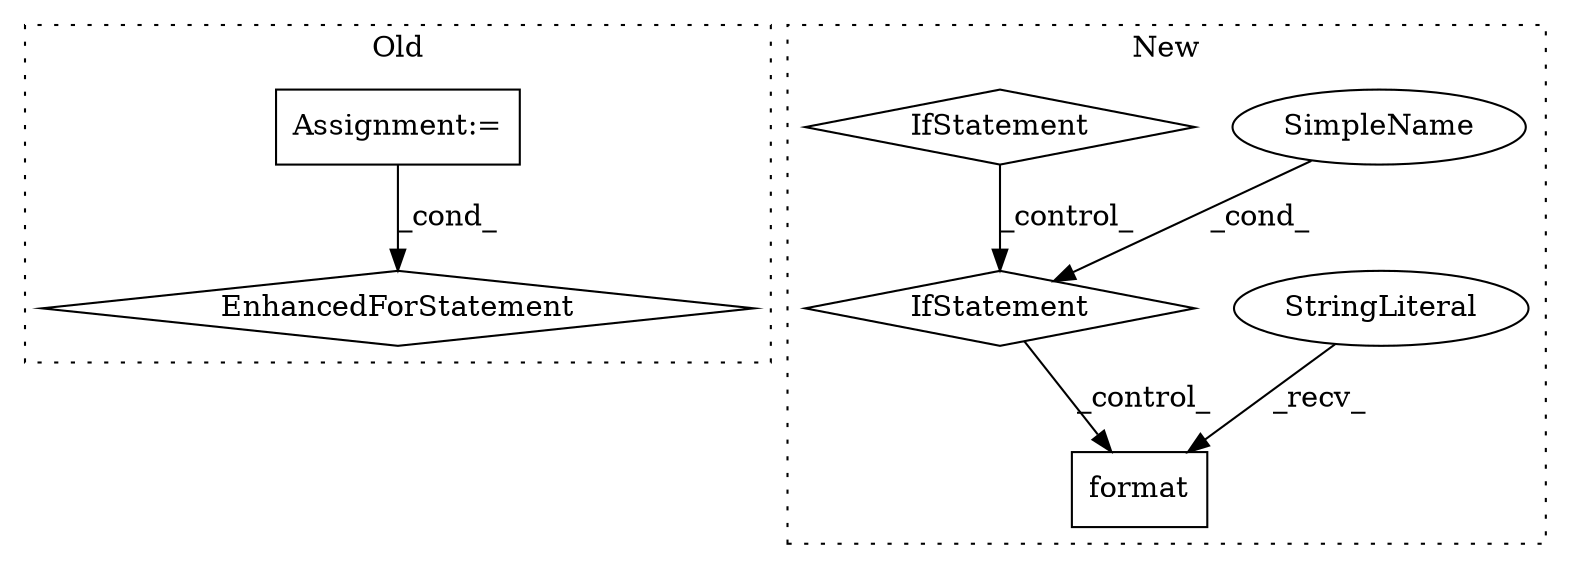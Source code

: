 digraph G {
subgraph cluster0 {
1 [label="EnhancedForStatement" a="70" s="17011,17146" l="76,2" shape="diamond"];
4 [label="Assignment:=" a="7" s="17011,17146" l="76,2" shape="box"];
label = "Old";
style="dotted";
}
subgraph cluster1 {
2 [label="format" a="32" s="18991,19033" l="7,1" shape="box"];
3 [label="StringLiteral" a="45" s="18968" l="22" shape="ellipse"];
5 [label="IfStatement" a="25" s="18854,18913" l="4,2" shape="diamond"];
6 [label="SimpleName" a="42" s="" l="" shape="ellipse"];
7 [label="IfStatement" a="25" s="18684,18748" l="4,2" shape="diamond"];
label = "New";
style="dotted";
}
3 -> 2 [label="_recv_"];
4 -> 1 [label="_cond_"];
5 -> 2 [label="_control_"];
6 -> 5 [label="_cond_"];
7 -> 5 [label="_control_"];
}